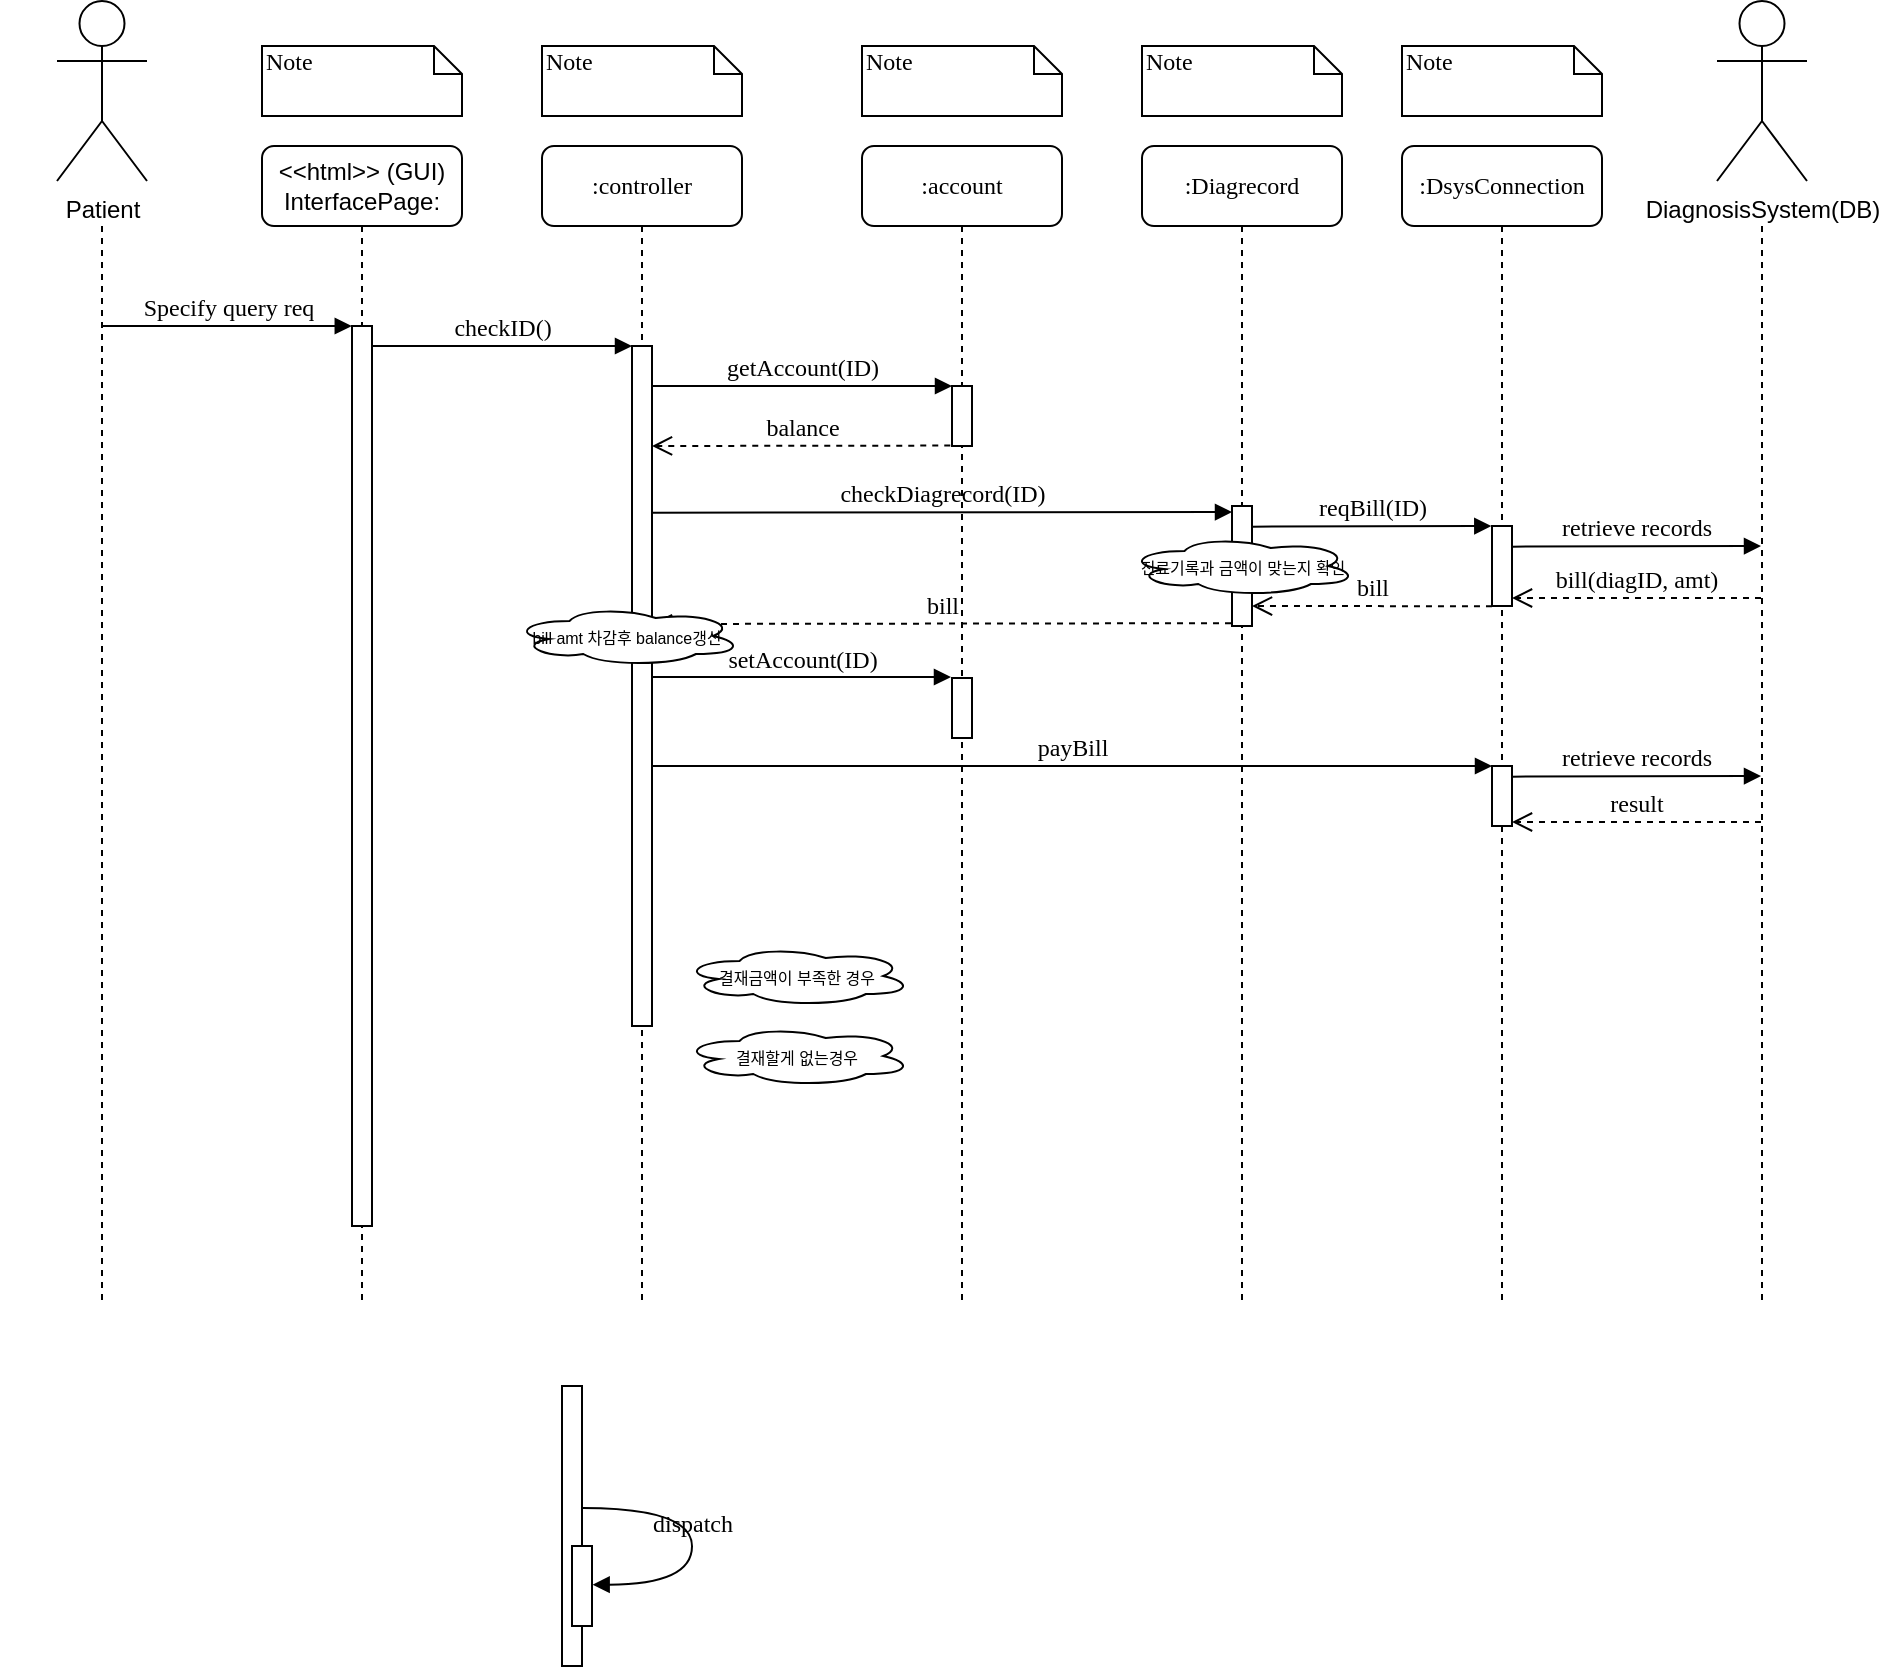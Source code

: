 <mxfile version="14.6.9" type="github">
  <diagram name="Page-1" id="13e1069c-82ec-6db2-03f1-153e76fe0fe0">
    <mxGraphModel dx="3695" dy="1630" grid="1" gridSize="10" guides="1" tooltips="1" connect="1" arrows="1" fold="1" page="1" pageScale="1" pageWidth="1100" pageHeight="850" background="#ffffff" math="0" shadow="0">
      <root>
        <mxCell id="0" />
        <mxCell id="1" parent="0" />
        <mxCell id="7baba1c4bc27f4b0-2" value=":controller" style="shape=umlLifeline;perimeter=lifelinePerimeter;whiteSpace=wrap;html=1;container=1;collapsible=0;recursiveResize=0;outlineConnect=0;rounded=1;shadow=0;comic=0;labelBackgroundColor=none;strokeWidth=1;fontFamily=Verdana;fontSize=12;align=center;" parent="1" vertex="1">
          <mxGeometry x="240" y="80" width="100" height="580" as="geometry" />
        </mxCell>
        <mxCell id="7baba1c4bc27f4b0-10" value="" style="html=1;points=[];perimeter=orthogonalPerimeter;rounded=0;shadow=0;comic=0;labelBackgroundColor=none;strokeWidth=1;fontFamily=Verdana;fontSize=12;align=center;" parent="7baba1c4bc27f4b0-2" vertex="1">
          <mxGeometry x="45" y="100" width="10" height="340" as="geometry" />
        </mxCell>
        <mxCell id="7baba1c4bc27f4b0-3" value=":account" style="shape=umlLifeline;perimeter=lifelinePerimeter;whiteSpace=wrap;html=1;container=1;collapsible=0;recursiveResize=0;outlineConnect=0;rounded=1;shadow=0;comic=0;labelBackgroundColor=none;strokeWidth=1;fontFamily=Verdana;fontSize=12;align=center;" parent="1" vertex="1">
          <mxGeometry x="400" y="80" width="100" height="580" as="geometry" />
        </mxCell>
        <mxCell id="7baba1c4bc27f4b0-13" value="" style="html=1;points=[];perimeter=orthogonalPerimeter;rounded=0;shadow=0;comic=0;labelBackgroundColor=none;strokeWidth=1;fontFamily=Verdana;fontSize=12;align=center;" parent="7baba1c4bc27f4b0-3" vertex="1">
          <mxGeometry x="45" y="120" width="10" height="30" as="geometry" />
        </mxCell>
        <mxCell id="7baba1c4bc27f4b0-4" value=":Diagrecord" style="shape=umlLifeline;perimeter=lifelinePerimeter;whiteSpace=wrap;html=1;container=1;collapsible=0;recursiveResize=0;outlineConnect=0;rounded=1;shadow=0;comic=0;labelBackgroundColor=none;strokeWidth=1;fontFamily=Verdana;fontSize=12;align=center;" parent="1" vertex="1">
          <mxGeometry x="540" y="80" width="100" height="580" as="geometry" />
        </mxCell>
        <mxCell id="7baba1c4bc27f4b0-7" value=":DsysConnection" style="shape=umlLifeline;perimeter=lifelinePerimeter;whiteSpace=wrap;html=1;container=1;collapsible=0;recursiveResize=0;outlineConnect=0;rounded=1;shadow=0;comic=0;labelBackgroundColor=none;strokeWidth=1;fontFamily=Verdana;fontSize=12;align=center;" parent="1" vertex="1">
          <mxGeometry x="670" y="80" width="100" height="580" as="geometry" />
        </mxCell>
        <mxCell id="7baba1c4bc27f4b0-25" value="" style="html=1;points=[];perimeter=orthogonalPerimeter;rounded=0;shadow=0;comic=0;labelBackgroundColor=none;strokeColor=#000000;strokeWidth=1;fillColor=#FFFFFF;fontFamily=Verdana;fontSize=12;fontColor=#000000;align=center;" parent="7baba1c4bc27f4b0-7" vertex="1">
          <mxGeometry x="45" y="310" width="10" height="30" as="geometry" />
        </mxCell>
        <mxCell id="7baba1c4bc27f4b0-8" value="&lt;font face=&quot;Helvetica&quot;&gt;&amp;lt;&amp;lt;html&amp;gt;&amp;gt; (GUI)&lt;br&gt;InterfacePage:&lt;/font&gt;" style="shape=umlLifeline;perimeter=lifelinePerimeter;whiteSpace=wrap;html=1;container=1;collapsible=0;recursiveResize=0;outlineConnect=0;rounded=1;shadow=0;comic=0;labelBackgroundColor=none;strokeWidth=1;fontFamily=Verdana;fontSize=12;align=center;" parent="1" vertex="1">
          <mxGeometry x="100" y="80" width="100" height="580" as="geometry" />
        </mxCell>
        <mxCell id="7baba1c4bc27f4b0-9" value="" style="html=1;points=[];perimeter=orthogonalPerimeter;rounded=0;shadow=0;comic=0;labelBackgroundColor=none;strokeWidth=1;fontFamily=Verdana;fontSize=12;align=center;" parent="7baba1c4bc27f4b0-8" vertex="1">
          <mxGeometry x="45" y="90" width="10" height="450" as="geometry" />
        </mxCell>
        <mxCell id="7baba1c4bc27f4b0-16" value="" style="html=1;points=[];perimeter=orthogonalPerimeter;rounded=0;shadow=0;comic=0;labelBackgroundColor=none;strokeWidth=1;fontFamily=Verdana;fontSize=12;align=center;" parent="1" vertex="1">
          <mxGeometry x="585" y="260" width="10" height="60" as="geometry" />
        </mxCell>
        <mxCell id="7baba1c4bc27f4b0-22" value="" style="html=1;points=[];perimeter=orthogonalPerimeter;rounded=0;shadow=0;comic=0;labelBackgroundColor=none;strokeWidth=1;fontFamily=Verdana;fontSize=12;align=center;" parent="1" vertex="1">
          <mxGeometry x="250" y="700" width="10" height="140" as="geometry" />
        </mxCell>
        <mxCell id="7baba1c4bc27f4b0-11" value="checkID()" style="html=1;verticalAlign=bottom;endArrow=block;entryX=0;entryY=0;labelBackgroundColor=none;fontFamily=Verdana;fontSize=12;edgeStyle=elbowEdgeStyle;elbow=vertical;" parent="1" source="7baba1c4bc27f4b0-9" target="7baba1c4bc27f4b0-10" edge="1">
          <mxGeometry relative="1" as="geometry">
            <mxPoint x="220" y="190" as="sourcePoint" />
          </mxGeometry>
        </mxCell>
        <mxCell id="7baba1c4bc27f4b0-14" value="getAccount(ID)" style="html=1;verticalAlign=bottom;endArrow=block;entryX=0;entryY=0;labelBackgroundColor=none;fontFamily=Verdana;fontSize=12;edgeStyle=elbowEdgeStyle;elbow=vertical;" parent="1" source="7baba1c4bc27f4b0-10" target="7baba1c4bc27f4b0-13" edge="1">
          <mxGeometry relative="1" as="geometry">
            <mxPoint x="370" y="200" as="sourcePoint" />
          </mxGeometry>
        </mxCell>
        <mxCell id="7baba1c4bc27f4b0-37" value="" style="html=1;points=[];perimeter=orthogonalPerimeter;rounded=0;shadow=0;comic=0;labelBackgroundColor=none;strokeWidth=1;fontFamily=Verdana;fontSize=12;align=center;" parent="1" vertex="1">
          <mxGeometry x="255" y="780" width="10" height="40" as="geometry" />
        </mxCell>
        <mxCell id="7baba1c4bc27f4b0-39" value="dispatch" style="html=1;verticalAlign=bottom;endArrow=block;labelBackgroundColor=none;fontFamily=Verdana;fontSize=12;elbow=vertical;edgeStyle=orthogonalEdgeStyle;curved=1;entryX=1;entryY=0.286;entryPerimeter=0;exitX=1.038;exitY=0.345;exitPerimeter=0;" parent="1" edge="1">
          <mxGeometry relative="1" as="geometry">
            <mxPoint x="260.333" y="761" as="sourcePoint" />
            <mxPoint x="265.333" y="799.333" as="targetPoint" />
            <Array as="points">
              <mxPoint x="315" y="761" />
              <mxPoint x="315" y="799" />
            </Array>
          </mxGeometry>
        </mxCell>
        <mxCell id="7baba1c4bc27f4b0-40" value="Note" style="shape=note;whiteSpace=wrap;html=1;size=14;verticalAlign=top;align=left;spacingTop=-6;rounded=0;shadow=0;comic=0;labelBackgroundColor=none;strokeWidth=1;fontFamily=Verdana;fontSize=12" parent="1" vertex="1">
          <mxGeometry x="100" y="30" width="100" height="35" as="geometry" />
        </mxCell>
        <mxCell id="7baba1c4bc27f4b0-41" value="Note" style="shape=note;whiteSpace=wrap;html=1;size=14;verticalAlign=top;align=left;spacingTop=-6;rounded=0;shadow=0;comic=0;labelBackgroundColor=none;strokeWidth=1;fontFamily=Verdana;fontSize=12" parent="1" vertex="1">
          <mxGeometry x="240" y="30" width="100" height="35" as="geometry" />
        </mxCell>
        <mxCell id="7baba1c4bc27f4b0-42" value="Note" style="shape=note;whiteSpace=wrap;html=1;size=14;verticalAlign=top;align=left;spacingTop=-6;rounded=0;shadow=0;comic=0;labelBackgroundColor=none;strokeWidth=1;fontFamily=Verdana;fontSize=12" parent="1" vertex="1">
          <mxGeometry x="400" y="30" width="100" height="35" as="geometry" />
        </mxCell>
        <mxCell id="7baba1c4bc27f4b0-43" value="Note" style="shape=note;whiteSpace=wrap;html=1;size=14;verticalAlign=top;align=left;spacingTop=-6;rounded=0;shadow=0;comic=0;labelBackgroundColor=none;strokeWidth=1;fontFamily=Verdana;fontSize=12" parent="1" vertex="1">
          <mxGeometry x="540" y="30" width="100" height="35" as="geometry" />
        </mxCell>
        <mxCell id="7baba1c4bc27f4b0-46" value="Note" style="shape=note;whiteSpace=wrap;html=1;size=14;verticalAlign=top;align=left;spacingTop=-6;rounded=0;shadow=0;comic=0;labelBackgroundColor=none;strokeWidth=1;fontFamily=Verdana;fontSize=12" parent="1" vertex="1">
          <mxGeometry x="670" y="30" width="100" height="35" as="geometry" />
        </mxCell>
        <mxCell id="2WJHfaqeJIH-B89SLFSa-1" value="" style="shape=umlLifeline;perimeter=lifelinePerimeter;whiteSpace=wrap;html=1;container=0;collapsible=0;recursiveResize=0;outlineConnect=0;rounded=1;shadow=0;comic=0;labelBackgroundColor=none;strokeWidth=1;fontFamily=Verdana;fontSize=12;align=center;size=0;" vertex="1" parent="1">
          <mxGeometry x="-30" y="120" width="100" height="540" as="geometry" />
        </mxCell>
        <mxCell id="2WJHfaqeJIH-B89SLFSa-3" value="Patient" style="shape=umlActor;verticalLabelPosition=bottom;verticalAlign=top;html=1;outlineConnect=0;" vertex="1" parent="1">
          <mxGeometry x="-2.5" y="7.5" width="45" height="90" as="geometry" />
        </mxCell>
        <mxCell id="2WJHfaqeJIH-B89SLFSa-4" value="" style="shape=umlLifeline;perimeter=lifelinePerimeter;whiteSpace=wrap;html=1;container=0;collapsible=0;recursiveResize=0;outlineConnect=0;rounded=1;shadow=0;comic=0;labelBackgroundColor=none;strokeWidth=1;fontFamily=Verdana;fontSize=12;align=center;size=0;" vertex="1" parent="1">
          <mxGeometry x="800" y="120" width="100" height="540" as="geometry" />
        </mxCell>
        <mxCell id="2WJHfaqeJIH-B89SLFSa-5" value="DiagnosisSystem(DB)&lt;br&gt;" style="shape=umlActor;verticalLabelPosition=bottom;verticalAlign=top;html=1;outlineConnect=0;" vertex="1" parent="1">
          <mxGeometry x="827.5" y="7.5" width="45" height="90" as="geometry" />
        </mxCell>
        <mxCell id="2WJHfaqeJIH-B89SLFSa-7" value="Specify query req" style="html=1;verticalAlign=bottom;endArrow=block;labelBackgroundColor=none;fontFamily=Verdana;fontSize=12;edgeStyle=elbowEdgeStyle;elbow=vertical;entryX=-0.011;entryY=0.001;entryDx=0;entryDy=0;entryPerimeter=0;" edge="1" parent="1" source="2WJHfaqeJIH-B89SLFSa-1" target="7baba1c4bc27f4b0-9">
          <mxGeometry relative="1" as="geometry">
            <mxPoint x="165" y="190.059" as="sourcePoint" />
            <mxPoint x="140" y="190" as="targetPoint" />
            <Array as="points">
              <mxPoint x="120" y="170" />
            </Array>
          </mxGeometry>
        </mxCell>
        <mxCell id="2WJHfaqeJIH-B89SLFSa-9" value="balance" style="html=1;verticalAlign=bottom;endArrow=open;dashed=1;endSize=8;labelBackgroundColor=none;fontFamily=Verdana;fontSize=12;edgeStyle=elbowEdgeStyle;elbow=vertical;exitX=-0.087;exitY=0.993;exitDx=0;exitDy=0;exitPerimeter=0;" edge="1" parent="1" source="7baba1c4bc27f4b0-13">
          <mxGeometry relative="1" as="geometry">
            <mxPoint x="295" y="230" as="targetPoint" />
            <Array as="points">
              <mxPoint x="399" y="230" />
              <mxPoint x="374" y="230" />
              <mxPoint x="404" y="230" />
            </Array>
            <mxPoint x="439" y="230" as="sourcePoint" />
          </mxGeometry>
        </mxCell>
        <mxCell id="2WJHfaqeJIH-B89SLFSa-12" value="setAccount(ID)" style="html=1;verticalAlign=bottom;endArrow=block;entryX=-0.051;entryY=-0.006;labelBackgroundColor=none;fontFamily=Verdana;fontSize=12;edgeStyle=elbowEdgeStyle;elbow=vertical;entryDx=0;entryDy=0;entryPerimeter=0;" edge="1" parent="1" target="2WJHfaqeJIH-B89SLFSa-13">
          <mxGeometry relative="1" as="geometry">
            <mxPoint x="295" y="345.5" as="sourcePoint" />
            <mxPoint x="450" y="346" as="targetPoint" />
          </mxGeometry>
        </mxCell>
        <mxCell id="2WJHfaqeJIH-B89SLFSa-13" value="" style="html=1;points=[];perimeter=orthogonalPerimeter;rounded=0;shadow=0;comic=0;labelBackgroundColor=none;strokeWidth=1;fontFamily=Verdana;fontSize=12;align=center;" vertex="1" parent="1">
          <mxGeometry x="445" y="346" width="10" height="30" as="geometry" />
        </mxCell>
        <mxCell id="2WJHfaqeJIH-B89SLFSa-17" value="checkDiagrecord(ID)" style="html=1;verticalAlign=bottom;endArrow=block;labelBackgroundColor=none;fontFamily=Verdana;fontSize=12;edgeStyle=elbowEdgeStyle;elbow=vertical;exitX=1.1;exitY=0.611;exitDx=0;exitDy=0;exitPerimeter=0;" edge="1" parent="1">
          <mxGeometry relative="1" as="geometry">
            <mxPoint x="295" y="263.32" as="sourcePoint" />
            <mxPoint x="585" y="263" as="targetPoint" />
            <Array as="points">
              <mxPoint x="485" y="263" />
            </Array>
          </mxGeometry>
        </mxCell>
        <mxCell id="2WJHfaqeJIH-B89SLFSa-20" value="" style="html=1;points=[];perimeter=orthogonalPerimeter;rounded=0;shadow=0;comic=0;labelBackgroundColor=none;strokeColor=#000000;strokeWidth=1;fillColor=#FFFFFF;fontFamily=Verdana;fontSize=12;fontColor=#000000;align=center;" vertex="1" parent="1">
          <mxGeometry x="715" y="270" width="10" height="40" as="geometry" />
        </mxCell>
        <mxCell id="2WJHfaqeJIH-B89SLFSa-18" value="reqBill(ID)" style="html=1;verticalAlign=bottom;endArrow=block;labelBackgroundColor=none;fontFamily=Verdana;fontSize=12;edgeStyle=elbowEdgeStyle;elbow=vertical;exitX=1.1;exitY=0.611;exitDx=0;exitDy=0;exitPerimeter=0;entryX=-0.035;entryY=0.088;entryDx=0;entryDy=0;entryPerimeter=0;" edge="1" parent="1">
          <mxGeometry relative="1" as="geometry">
            <mxPoint x="595" y="270.32" as="sourcePoint" />
            <mxPoint x="714.65" y="269.64" as="targetPoint" />
            <Array as="points">
              <mxPoint x="785" y="270" />
            </Array>
          </mxGeometry>
        </mxCell>
        <mxCell id="2WJHfaqeJIH-B89SLFSa-15" value="bill(diagID, amt)" style="html=1;verticalAlign=bottom;endArrow=open;dashed=1;endSize=8;labelBackgroundColor=none;fontFamily=Verdana;fontSize=12;" edge="1" parent="1">
          <mxGeometry relative="1" as="geometry">
            <mxPoint x="725" y="306" as="targetPoint" />
            <mxPoint x="849.5" y="306" as="sourcePoint" />
          </mxGeometry>
        </mxCell>
        <mxCell id="2WJHfaqeJIH-B89SLFSa-21" value="retrieve records" style="html=1;verticalAlign=bottom;endArrow=block;labelBackgroundColor=none;fontFamily=Verdana;fontSize=12;edgeStyle=elbowEdgeStyle;elbow=vertical;exitX=1.1;exitY=0.611;exitDx=0;exitDy=0;exitPerimeter=0;" edge="1" parent="1" target="2WJHfaqeJIH-B89SLFSa-4">
          <mxGeometry relative="1" as="geometry">
            <mxPoint x="725" y="280.32" as="sourcePoint" />
            <mxPoint x="844.65" y="279.64" as="targetPoint" />
            <Array as="points">
              <mxPoint x="915" y="280" />
            </Array>
          </mxGeometry>
        </mxCell>
        <mxCell id="2WJHfaqeJIH-B89SLFSa-22" value="payBill" style="html=1;verticalAlign=bottom;endArrow=block;labelBackgroundColor=none;fontFamily=Verdana;fontSize=12;edgeStyle=elbowEdgeStyle;elbow=vertical;" edge="1" parent="1" source="7baba1c4bc27f4b0-10">
          <mxGeometry relative="1" as="geometry">
            <mxPoint x="300" y="390.19" as="sourcePoint" />
            <mxPoint x="715" y="390" as="targetPoint" />
          </mxGeometry>
        </mxCell>
        <mxCell id="2WJHfaqeJIH-B89SLFSa-23" value="bill" style="html=1;verticalAlign=bottom;endArrow=open;dashed=1;endSize=8;labelBackgroundColor=none;fontFamily=Verdana;fontSize=12;exitX=-0.001;exitY=1.003;exitDx=0;exitDy=0;exitPerimeter=0;" edge="1" parent="1" source="2WJHfaqeJIH-B89SLFSa-20">
          <mxGeometry relative="1" as="geometry">
            <mxPoint x="595" y="310" as="targetPoint" />
            <mxPoint x="710" y="310" as="sourcePoint" />
          </mxGeometry>
        </mxCell>
        <mxCell id="2WJHfaqeJIH-B89SLFSa-24" value="bill" style="html=1;verticalAlign=bottom;endArrow=open;dashed=1;endSize=8;labelBackgroundColor=none;fontFamily=Verdana;fontSize=12;exitX=-0.049;exitY=0.29;exitDx=0;exitDy=0;exitPerimeter=0;" edge="1" parent="1">
          <mxGeometry relative="1" as="geometry">
            <mxPoint x="295" y="319" as="targetPoint" />
            <mxPoint x="584.51" y="318.6" as="sourcePoint" />
          </mxGeometry>
        </mxCell>
        <mxCell id="2WJHfaqeJIH-B89SLFSa-26" value="&lt;font style=&quot;font-size: 8px&quot;&gt;진료기록과 금액이 맞는지 확인&lt;/font&gt;" style="ellipse;shape=cloud;whiteSpace=wrap;html=1;" vertex="1" parent="1">
          <mxGeometry x="532.5" y="275" width="115" height="30" as="geometry" />
        </mxCell>
        <mxCell id="2WJHfaqeJIH-B89SLFSa-27" value="&lt;span style=&quot;font-size: 8px&quot;&gt;bill amt 차감후 balance갱신&lt;br&gt;&lt;/span&gt;" style="ellipse;shape=cloud;whiteSpace=wrap;html=1;" vertex="1" parent="1">
          <mxGeometry x="225" y="310" width="115" height="30" as="geometry" />
        </mxCell>
        <mxCell id="2WJHfaqeJIH-B89SLFSa-28" value="&lt;span style=&quot;font-size: 8px&quot;&gt;결재할게 없는경우&lt;br&gt;&lt;/span&gt;" style="ellipse;shape=cloud;whiteSpace=wrap;html=1;" vertex="1" parent="1">
          <mxGeometry x="310" y="520" width="115" height="30" as="geometry" />
        </mxCell>
        <mxCell id="2WJHfaqeJIH-B89SLFSa-29" value="&lt;span style=&quot;font-size: 8px&quot;&gt;결재금액이 부족한 경우&lt;br&gt;&lt;/span&gt;" style="ellipse;shape=cloud;whiteSpace=wrap;html=1;" vertex="1" parent="1">
          <mxGeometry x="310" y="480" width="115" height="30" as="geometry" />
        </mxCell>
        <mxCell id="2WJHfaqeJIH-B89SLFSa-30" value="retrieve records" style="html=1;verticalAlign=bottom;endArrow=block;labelBackgroundColor=none;fontFamily=Verdana;fontSize=12;edgeStyle=elbowEdgeStyle;elbow=vertical;exitX=1.1;exitY=0.611;exitDx=0;exitDy=0;exitPerimeter=0;" edge="1" parent="1">
          <mxGeometry relative="1" as="geometry">
            <mxPoint x="725" y="395.32" as="sourcePoint" />
            <mxPoint x="849.5" y="395" as="targetPoint" />
            <Array as="points">
              <mxPoint x="915" y="395" />
            </Array>
          </mxGeometry>
        </mxCell>
        <mxCell id="2WJHfaqeJIH-B89SLFSa-31" value="result" style="html=1;verticalAlign=bottom;endArrow=open;dashed=1;endSize=8;labelBackgroundColor=none;fontFamily=Verdana;fontSize=12;" edge="1" parent="1">
          <mxGeometry relative="1" as="geometry">
            <mxPoint x="725" y="418" as="targetPoint" />
            <mxPoint x="849.5" y="418" as="sourcePoint" />
          </mxGeometry>
        </mxCell>
      </root>
    </mxGraphModel>
  </diagram>
</mxfile>
